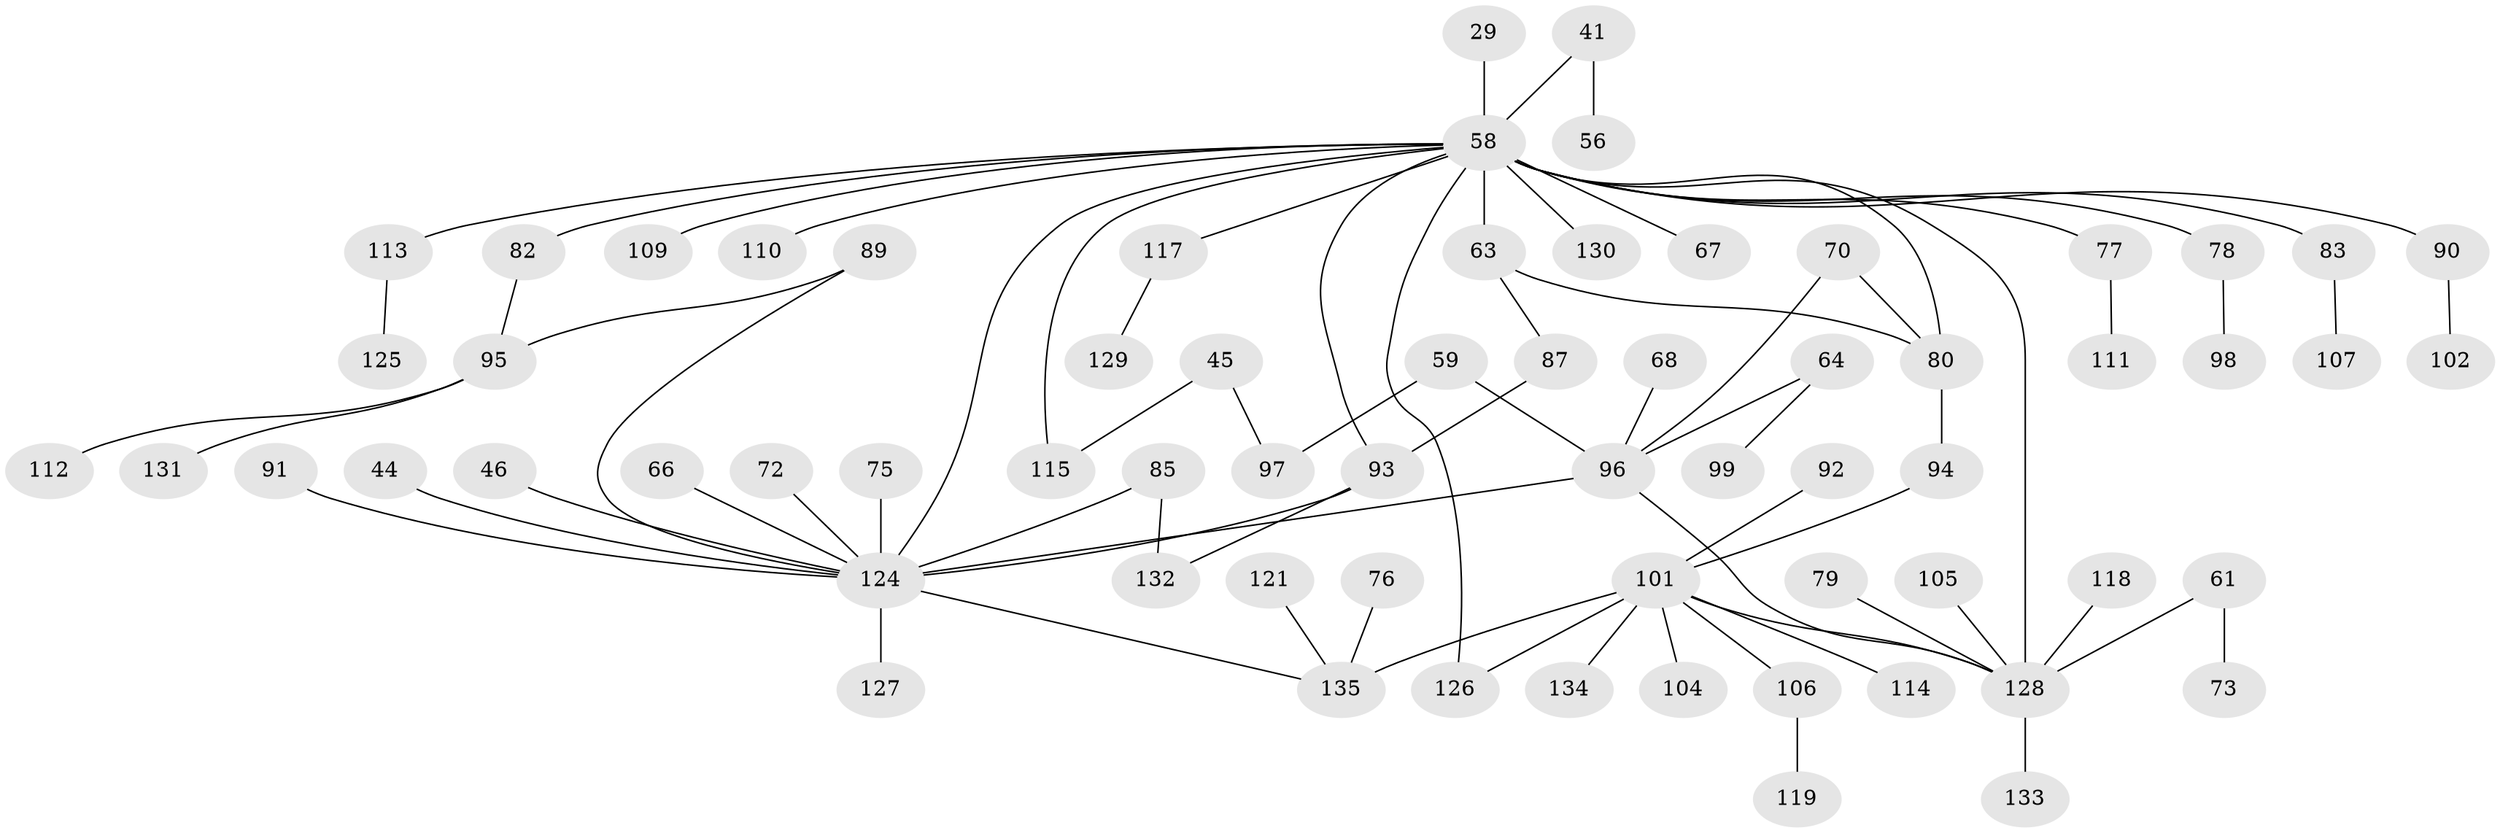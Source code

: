 // original degree distribution, {4: 0.07407407407407407, 6: 0.02962962962962963, 7: 0.014814814814814815, 5: 0.037037037037037035, 2: 0.25925925925925924, 3: 0.2222222222222222, 1: 0.362962962962963}
// Generated by graph-tools (version 1.1) at 2025/41/03/09/25 04:41:55]
// undirected, 67 vertices, 77 edges
graph export_dot {
graph [start="1"]
  node [color=gray90,style=filled];
  29;
  41 [super="+20"];
  44;
  45;
  46;
  56 [super="+26"];
  58 [super="+15+51"];
  59;
  61 [super="+27"];
  63 [super="+30+34+40"];
  64;
  66;
  67;
  68;
  70;
  72;
  73;
  75;
  76;
  77;
  78;
  79;
  80 [super="+33"];
  82 [super="+81"];
  83;
  85;
  87 [super="+60"];
  89;
  90 [super="+84"];
  91;
  92;
  93 [super="+74"];
  94;
  95;
  96 [super="+37"];
  97;
  98;
  99;
  101 [super="+52"];
  102;
  104;
  105;
  106 [super="+100"];
  107;
  109;
  110;
  111;
  112;
  113 [super="+17+35+50+53+108"];
  114;
  115 [super="+24"];
  117;
  118;
  119;
  121;
  124 [super="+31+62+55"];
  125;
  126 [super="+116"];
  127;
  128 [super="+38+57+122+86"];
  129;
  130;
  131;
  132;
  133;
  134;
  135 [super="+47+123"];
  29 -- 58;
  41 -- 58;
  41 -- 56;
  44 -- 124;
  45 -- 97;
  45 -- 115;
  46 -- 124;
  58 -- 67;
  58 -- 130;
  58 -- 77;
  58 -- 78;
  58 -- 83;
  58 -- 117;
  58 -- 109;
  58 -- 110;
  58 -- 93 [weight=2];
  58 -- 113;
  58 -- 115;
  58 -- 63 [weight=3];
  58 -- 124 [weight=2];
  58 -- 126;
  58 -- 90;
  58 -- 128 [weight=4];
  58 -- 82;
  58 -- 80;
  59 -- 97;
  59 -- 96;
  61 -- 73;
  61 -- 128;
  63 -- 80;
  63 -- 87;
  64 -- 99;
  64 -- 96;
  66 -- 124;
  68 -- 96;
  70 -- 96;
  70 -- 80;
  72 -- 124;
  75 -- 124;
  76 -- 135;
  77 -- 111;
  78 -- 98;
  79 -- 128;
  80 -- 94;
  82 -- 95;
  83 -- 107;
  85 -- 132;
  85 -- 124;
  87 -- 93;
  89 -- 95;
  89 -- 124;
  90 -- 102;
  91 -- 124;
  92 -- 101;
  93 -- 132;
  93 -- 124;
  94 -- 101;
  95 -- 112;
  95 -- 131;
  96 -- 124;
  96 -- 128 [weight=3];
  101 -- 134;
  101 -- 104;
  101 -- 135 [weight=2];
  101 -- 114;
  101 -- 106;
  101 -- 126;
  101 -- 128;
  105 -- 128;
  106 -- 119;
  113 -- 125;
  117 -- 129;
  118 -- 128 [weight=2];
  121 -- 135;
  124 -- 135;
  124 -- 127;
  128 -- 133;
}
